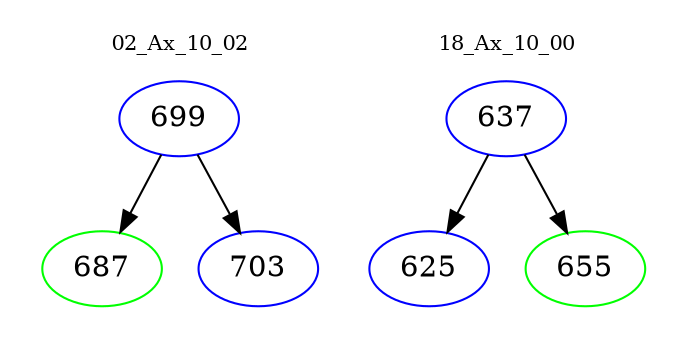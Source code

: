 digraph{
subgraph cluster_0 {
color = white
label = "02_Ax_10_02";
fontsize=10;
T0_699 [label="699", color="blue"]
T0_699 -> T0_687 [color="black"]
T0_687 [label="687", color="green"]
T0_699 -> T0_703 [color="black"]
T0_703 [label="703", color="blue"]
}
subgraph cluster_1 {
color = white
label = "18_Ax_10_00";
fontsize=10;
T1_637 [label="637", color="blue"]
T1_637 -> T1_625 [color="black"]
T1_625 [label="625", color="blue"]
T1_637 -> T1_655 [color="black"]
T1_655 [label="655", color="green"]
}
}
